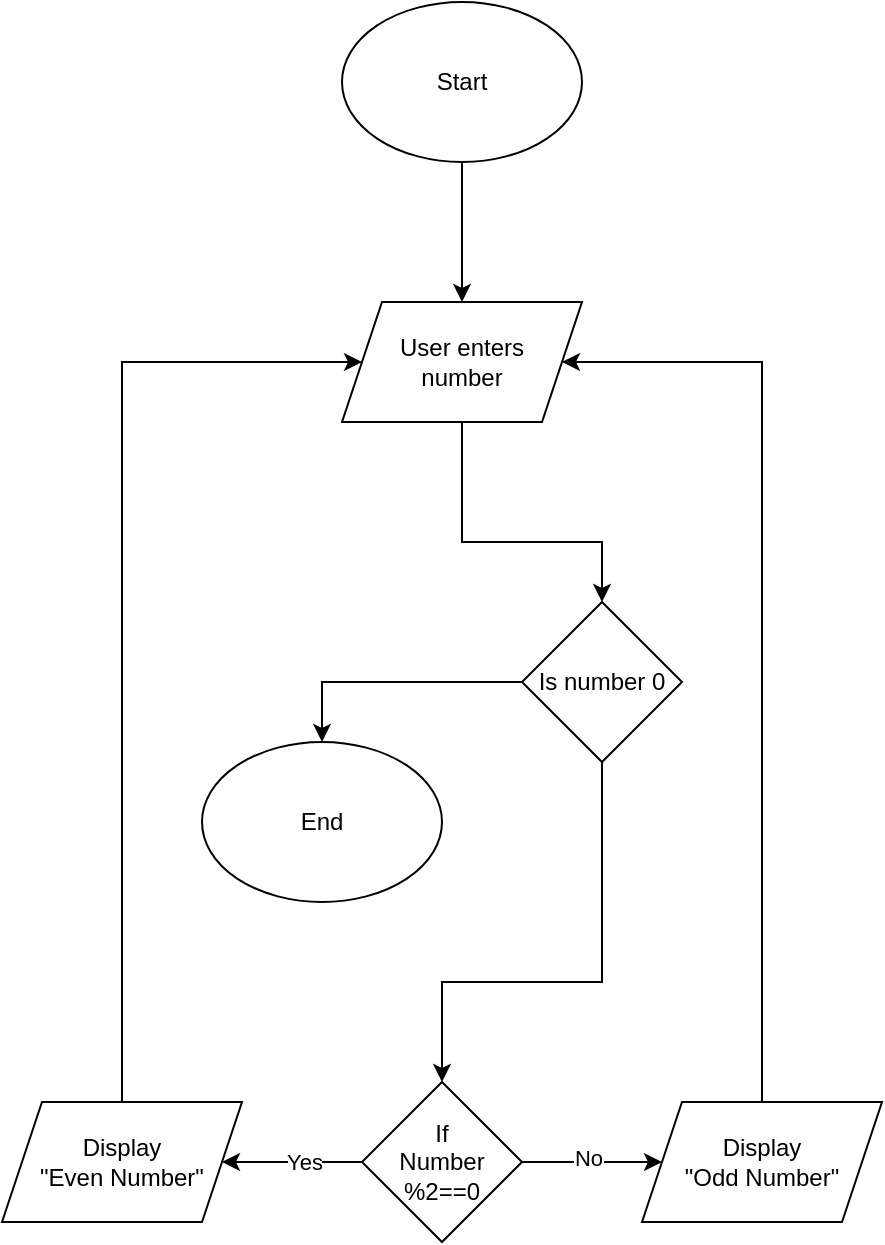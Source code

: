 <mxfile version="28.1.2">
  <diagram name="Page-1" id="5Ewa3cIrL0cHnS2-Eg7E">
    <mxGraphModel dx="1291" dy="787" grid="1" gridSize="10" guides="1" tooltips="1" connect="1" arrows="1" fold="1" page="1" pageScale="1" pageWidth="850" pageHeight="1100" math="0" shadow="0">
      <root>
        <mxCell id="0" />
        <mxCell id="1" parent="0" />
        <mxCell id="p6CKSHTcWJaVP56w9Yfs-12" value="" style="edgeStyle=orthogonalEdgeStyle;rounded=0;orthogonalLoop=1;jettySize=auto;html=1;" parent="1" source="p6CKSHTcWJaVP56w9Yfs-1" target="p6CKSHTcWJaVP56w9Yfs-3" edge="1">
          <mxGeometry relative="1" as="geometry" />
        </mxCell>
        <mxCell id="p6CKSHTcWJaVP56w9Yfs-1" value="Start" style="ellipse;whiteSpace=wrap;html=1;" parent="1" vertex="1">
          <mxGeometry x="340" y="150" width="120" height="80" as="geometry" />
        </mxCell>
        <mxCell id="p6CKSHTcWJaVP56w9Yfs-2" value="End" style="ellipse;whiteSpace=wrap;html=1;" parent="1" vertex="1">
          <mxGeometry x="270" y="520" width="120" height="80" as="geometry" />
        </mxCell>
        <mxCell id="p6CKSHTcWJaVP56w9Yfs-11" style="edgeStyle=orthogonalEdgeStyle;rounded=0;orthogonalLoop=1;jettySize=auto;html=1;entryX=0.5;entryY=0;entryDx=0;entryDy=0;exitX=0.5;exitY=1;exitDx=0;exitDy=0;" parent="1" source="p6CKSHTcWJaVP56w9Yfs-3" target="p6CKSHTcWJaVP56w9Yfs-7" edge="1">
          <mxGeometry relative="1" as="geometry">
            <Array as="points">
              <mxPoint x="400" y="420" />
              <mxPoint x="470" y="420" />
            </Array>
          </mxGeometry>
        </mxCell>
        <mxCell id="p6CKSHTcWJaVP56w9Yfs-3" value="User enters&lt;div&gt;number&lt;/div&gt;" style="shape=parallelogram;perimeter=parallelogramPerimeter;whiteSpace=wrap;html=1;fixedSize=1;" parent="1" vertex="1">
          <mxGeometry x="340" y="300" width="120" height="60" as="geometry" />
        </mxCell>
        <mxCell id="p6CKSHTcWJaVP56w9Yfs-8" value="" style="edgeStyle=orthogonalEdgeStyle;rounded=0;orthogonalLoop=1;jettySize=auto;html=1;entryX=0;entryY=0.5;entryDx=0;entryDy=0;" parent="1" source="p6CKSHTcWJaVP56w9Yfs-4" target="p6CKSHTcWJaVP56w9Yfs-6" edge="1">
          <mxGeometry relative="1" as="geometry">
            <mxPoint x="500" y="650" as="targetPoint" />
          </mxGeometry>
        </mxCell>
        <mxCell id="7nAVB_XMrPJt78DmARRX-2" value="No" style="edgeLabel;html=1;align=center;verticalAlign=middle;resizable=0;points=[];" vertex="1" connectable="0" parent="p6CKSHTcWJaVP56w9Yfs-8">
          <mxGeometry x="-0.067" y="2" relative="1" as="geometry">
            <mxPoint as="offset" />
          </mxGeometry>
        </mxCell>
        <mxCell id="p6CKSHTcWJaVP56w9Yfs-9" value="" style="edgeStyle=orthogonalEdgeStyle;rounded=0;orthogonalLoop=1;jettySize=auto;html=1;" parent="1" source="p6CKSHTcWJaVP56w9Yfs-4" target="p6CKSHTcWJaVP56w9Yfs-5" edge="1">
          <mxGeometry relative="1" as="geometry" />
        </mxCell>
        <mxCell id="7nAVB_XMrPJt78DmARRX-1" value="Yes" style="edgeLabel;html=1;align=center;verticalAlign=middle;resizable=0;points=[];" vertex="1" connectable="0" parent="p6CKSHTcWJaVP56w9Yfs-9">
          <mxGeometry x="-0.157" relative="1" as="geometry">
            <mxPoint as="offset" />
          </mxGeometry>
        </mxCell>
        <mxCell id="p6CKSHTcWJaVP56w9Yfs-4" value="If&lt;div&gt;Number %2==0&lt;/div&gt;" style="rhombus;whiteSpace=wrap;html=1;" parent="1" vertex="1">
          <mxGeometry x="350" y="690" width="80" height="80" as="geometry" />
        </mxCell>
        <mxCell id="p6CKSHTcWJaVP56w9Yfs-13" style="edgeStyle=orthogonalEdgeStyle;rounded=0;orthogonalLoop=1;jettySize=auto;html=1;entryX=0;entryY=0.5;entryDx=0;entryDy=0;exitX=0.5;exitY=0;exitDx=0;exitDy=0;" parent="1" source="p6CKSHTcWJaVP56w9Yfs-5" target="p6CKSHTcWJaVP56w9Yfs-3" edge="1">
          <mxGeometry relative="1" as="geometry">
            <Array as="points">
              <mxPoint x="230" y="330" />
            </Array>
          </mxGeometry>
        </mxCell>
        <mxCell id="p6CKSHTcWJaVP56w9Yfs-5" value="Display&lt;div&gt;&quot;Even Number&quot;&lt;/div&gt;" style="shape=parallelogram;perimeter=parallelogramPerimeter;whiteSpace=wrap;html=1;fixedSize=1;" parent="1" vertex="1">
          <mxGeometry x="170" y="700" width="120" height="60" as="geometry" />
        </mxCell>
        <mxCell id="p6CKSHTcWJaVP56w9Yfs-14" style="edgeStyle=orthogonalEdgeStyle;rounded=0;orthogonalLoop=1;jettySize=auto;html=1;entryX=1;entryY=0.5;entryDx=0;entryDy=0;" parent="1" source="p6CKSHTcWJaVP56w9Yfs-6" target="p6CKSHTcWJaVP56w9Yfs-3" edge="1">
          <mxGeometry relative="1" as="geometry">
            <Array as="points">
              <mxPoint x="550" y="330" />
            </Array>
          </mxGeometry>
        </mxCell>
        <mxCell id="p6CKSHTcWJaVP56w9Yfs-6" value="Display&lt;div&gt;&quot;Odd Number&quot;&lt;/div&gt;" style="shape=parallelogram;perimeter=parallelogramPerimeter;whiteSpace=wrap;html=1;fixedSize=1;" parent="1" vertex="1">
          <mxGeometry x="490" y="700" width="120" height="60" as="geometry" />
        </mxCell>
        <mxCell id="p6CKSHTcWJaVP56w9Yfs-10" style="edgeStyle=orthogonalEdgeStyle;rounded=0;orthogonalLoop=1;jettySize=auto;html=1;entryX=0.5;entryY=0;entryDx=0;entryDy=0;" parent="1" source="p6CKSHTcWJaVP56w9Yfs-7" target="p6CKSHTcWJaVP56w9Yfs-4" edge="1">
          <mxGeometry relative="1" as="geometry">
            <mxPoint x="370" y="530" as="targetPoint" />
            <Array as="points">
              <mxPoint x="470" y="640" />
              <mxPoint x="390" y="640" />
            </Array>
          </mxGeometry>
        </mxCell>
        <mxCell id="p6CKSHTcWJaVP56w9Yfs-15" style="edgeStyle=orthogonalEdgeStyle;rounded=0;orthogonalLoop=1;jettySize=auto;html=1;entryX=0.5;entryY=0;entryDx=0;entryDy=0;" parent="1" source="p6CKSHTcWJaVP56w9Yfs-7" target="p6CKSHTcWJaVP56w9Yfs-2" edge="1">
          <mxGeometry relative="1" as="geometry" />
        </mxCell>
        <mxCell id="p6CKSHTcWJaVP56w9Yfs-7" value="Is number 0" style="rhombus;whiteSpace=wrap;html=1;" parent="1" vertex="1">
          <mxGeometry x="430" y="450" width="80" height="80" as="geometry" />
        </mxCell>
      </root>
    </mxGraphModel>
  </diagram>
</mxfile>
